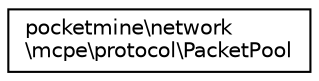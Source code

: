digraph "Graphical Class Hierarchy"
{
 // INTERACTIVE_SVG=YES
 // LATEX_PDF_SIZE
  edge [fontname="Helvetica",fontsize="10",labelfontname="Helvetica",labelfontsize="10"];
  node [fontname="Helvetica",fontsize="10",shape=record];
  rankdir="LR";
  Node0 [label="pocketmine\\network\l\\mcpe\\protocol\\PacketPool",height=0.2,width=0.4,color="black", fillcolor="white", style="filled",URL="$d9/d97/classpocketmine_1_1network_1_1mcpe_1_1protocol_1_1_packet_pool.html",tooltip=" "];
}

